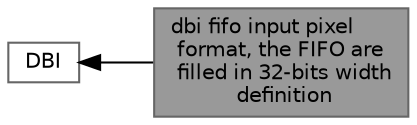 digraph "dbi fifo input pixel format, the FIFO are filled in 32-bits width definition"
{
 // LATEX_PDF_SIZE
  bgcolor="transparent";
  edge [fontname=Helvetica,fontsize=10,labelfontname=Helvetica,labelfontsize=10];
  node [fontname=Helvetica,fontsize=10,shape=box,height=0.2,width=0.4];
  rankdir=LR;
  Node2 [label="DBI",height=0.2,width=0.4,color="grey40", fillcolor="white", style="filled",URL="$group___d_b_i.html",tooltip=" "];
  Node1 [label="dbi fifo input pixel\l format, the FIFO are\l filled in 32-bits width\l definition",height=0.2,width=0.4,color="gray40", fillcolor="grey60", style="filled", fontcolor="black",tooltip=" "];
  Node2->Node1 [shape=plaintext, dir="back", style="solid"];
}
